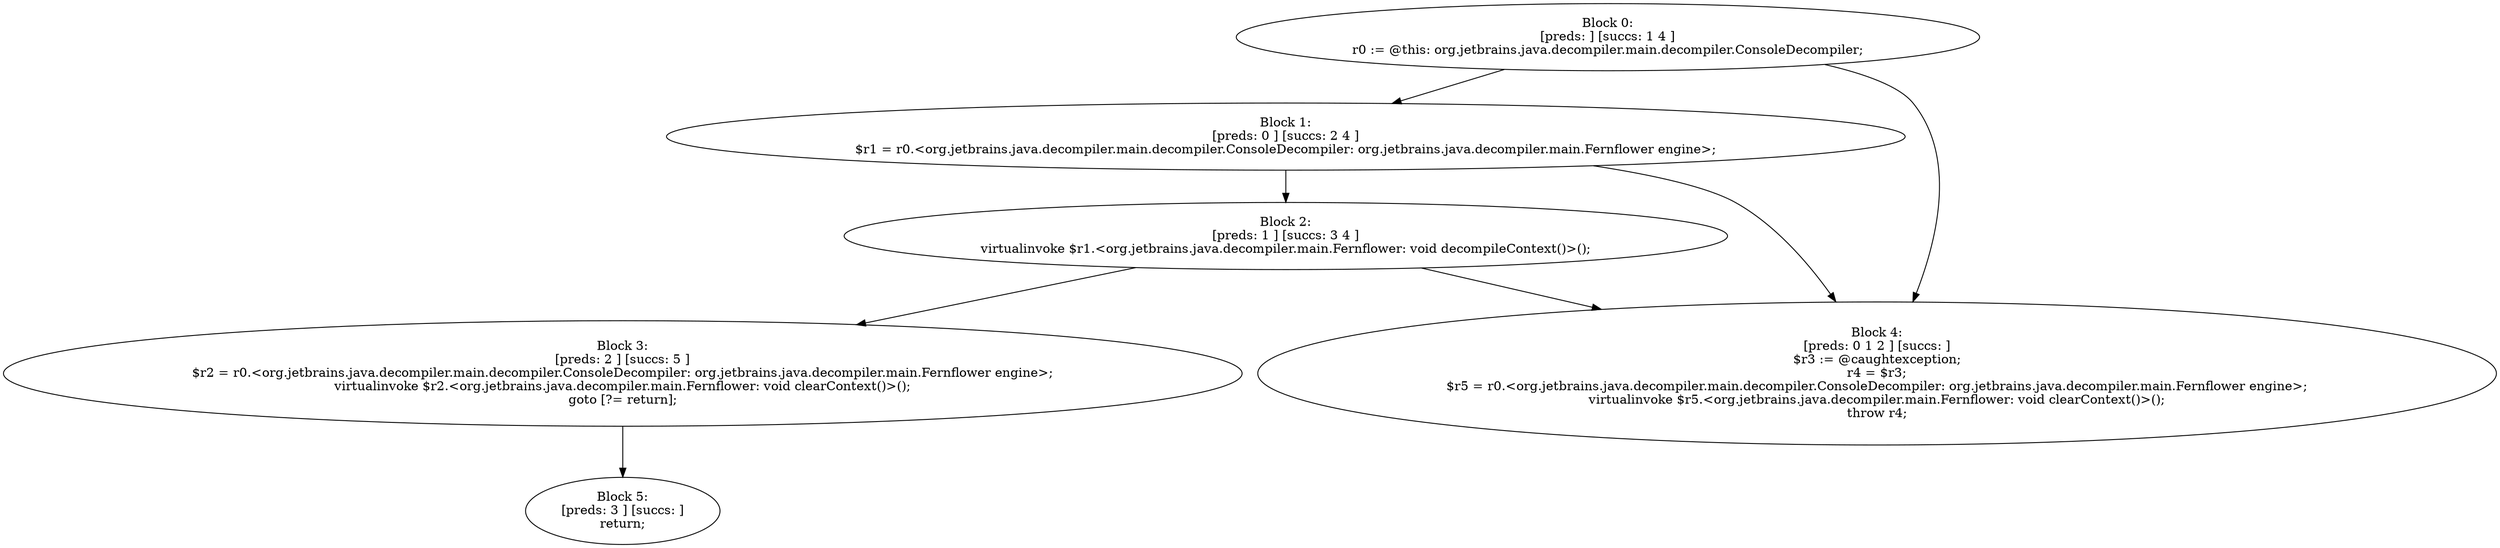 digraph "unitGraph" {
    "Block 0:
[preds: ] [succs: 1 4 ]
r0 := @this: org.jetbrains.java.decompiler.main.decompiler.ConsoleDecompiler;
"
    "Block 1:
[preds: 0 ] [succs: 2 4 ]
$r1 = r0.<org.jetbrains.java.decompiler.main.decompiler.ConsoleDecompiler: org.jetbrains.java.decompiler.main.Fernflower engine>;
"
    "Block 2:
[preds: 1 ] [succs: 3 4 ]
virtualinvoke $r1.<org.jetbrains.java.decompiler.main.Fernflower: void decompileContext()>();
"
    "Block 3:
[preds: 2 ] [succs: 5 ]
$r2 = r0.<org.jetbrains.java.decompiler.main.decompiler.ConsoleDecompiler: org.jetbrains.java.decompiler.main.Fernflower engine>;
virtualinvoke $r2.<org.jetbrains.java.decompiler.main.Fernflower: void clearContext()>();
goto [?= return];
"
    "Block 4:
[preds: 0 1 2 ] [succs: ]
$r3 := @caughtexception;
r4 = $r3;
$r5 = r0.<org.jetbrains.java.decompiler.main.decompiler.ConsoleDecompiler: org.jetbrains.java.decompiler.main.Fernflower engine>;
virtualinvoke $r5.<org.jetbrains.java.decompiler.main.Fernflower: void clearContext()>();
throw r4;
"
    "Block 5:
[preds: 3 ] [succs: ]
return;
"
    "Block 0:
[preds: ] [succs: 1 4 ]
r0 := @this: org.jetbrains.java.decompiler.main.decompiler.ConsoleDecompiler;
"->"Block 1:
[preds: 0 ] [succs: 2 4 ]
$r1 = r0.<org.jetbrains.java.decompiler.main.decompiler.ConsoleDecompiler: org.jetbrains.java.decompiler.main.Fernflower engine>;
";
    "Block 0:
[preds: ] [succs: 1 4 ]
r0 := @this: org.jetbrains.java.decompiler.main.decompiler.ConsoleDecompiler;
"->"Block 4:
[preds: 0 1 2 ] [succs: ]
$r3 := @caughtexception;
r4 = $r3;
$r5 = r0.<org.jetbrains.java.decompiler.main.decompiler.ConsoleDecompiler: org.jetbrains.java.decompiler.main.Fernflower engine>;
virtualinvoke $r5.<org.jetbrains.java.decompiler.main.Fernflower: void clearContext()>();
throw r4;
";
    "Block 1:
[preds: 0 ] [succs: 2 4 ]
$r1 = r0.<org.jetbrains.java.decompiler.main.decompiler.ConsoleDecompiler: org.jetbrains.java.decompiler.main.Fernflower engine>;
"->"Block 2:
[preds: 1 ] [succs: 3 4 ]
virtualinvoke $r1.<org.jetbrains.java.decompiler.main.Fernflower: void decompileContext()>();
";
    "Block 1:
[preds: 0 ] [succs: 2 4 ]
$r1 = r0.<org.jetbrains.java.decompiler.main.decompiler.ConsoleDecompiler: org.jetbrains.java.decompiler.main.Fernflower engine>;
"->"Block 4:
[preds: 0 1 2 ] [succs: ]
$r3 := @caughtexception;
r4 = $r3;
$r5 = r0.<org.jetbrains.java.decompiler.main.decompiler.ConsoleDecompiler: org.jetbrains.java.decompiler.main.Fernflower engine>;
virtualinvoke $r5.<org.jetbrains.java.decompiler.main.Fernflower: void clearContext()>();
throw r4;
";
    "Block 2:
[preds: 1 ] [succs: 3 4 ]
virtualinvoke $r1.<org.jetbrains.java.decompiler.main.Fernflower: void decompileContext()>();
"->"Block 3:
[preds: 2 ] [succs: 5 ]
$r2 = r0.<org.jetbrains.java.decompiler.main.decompiler.ConsoleDecompiler: org.jetbrains.java.decompiler.main.Fernflower engine>;
virtualinvoke $r2.<org.jetbrains.java.decompiler.main.Fernflower: void clearContext()>();
goto [?= return];
";
    "Block 2:
[preds: 1 ] [succs: 3 4 ]
virtualinvoke $r1.<org.jetbrains.java.decompiler.main.Fernflower: void decompileContext()>();
"->"Block 4:
[preds: 0 1 2 ] [succs: ]
$r3 := @caughtexception;
r4 = $r3;
$r5 = r0.<org.jetbrains.java.decompiler.main.decompiler.ConsoleDecompiler: org.jetbrains.java.decompiler.main.Fernflower engine>;
virtualinvoke $r5.<org.jetbrains.java.decompiler.main.Fernflower: void clearContext()>();
throw r4;
";
    "Block 3:
[preds: 2 ] [succs: 5 ]
$r2 = r0.<org.jetbrains.java.decompiler.main.decompiler.ConsoleDecompiler: org.jetbrains.java.decompiler.main.Fernflower engine>;
virtualinvoke $r2.<org.jetbrains.java.decompiler.main.Fernflower: void clearContext()>();
goto [?= return];
"->"Block 5:
[preds: 3 ] [succs: ]
return;
";
}
